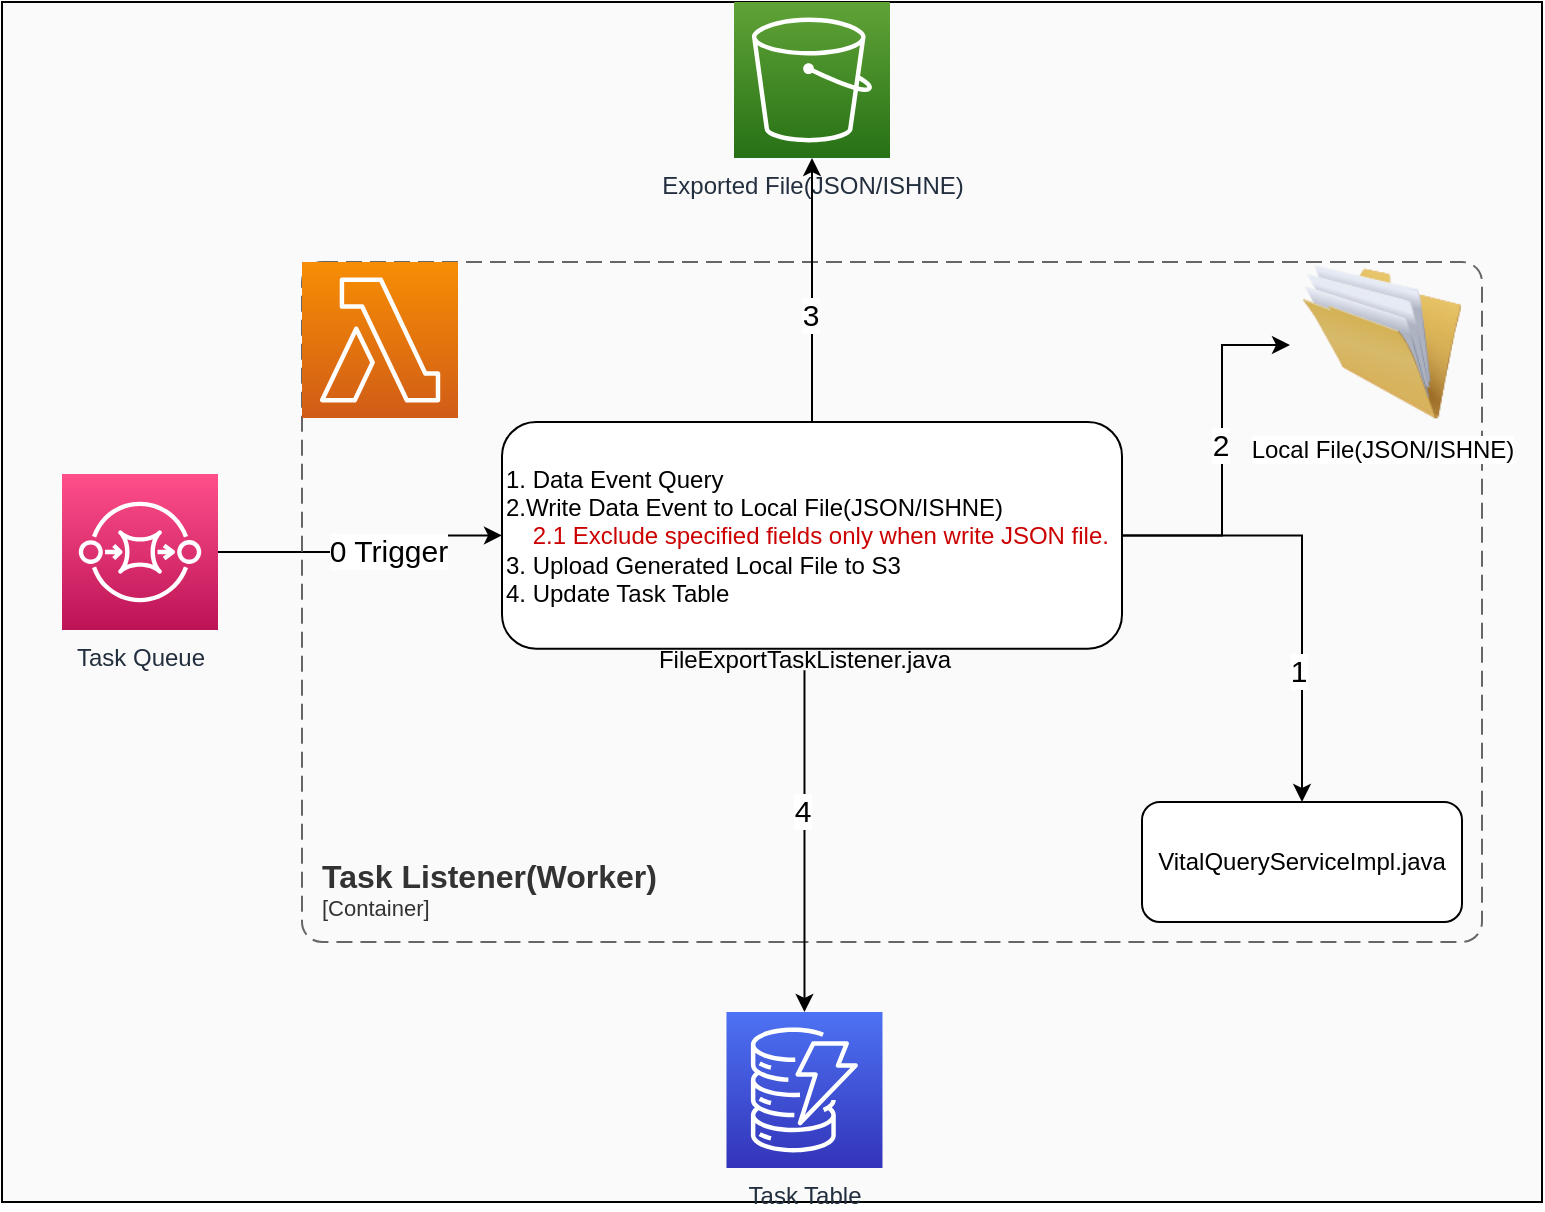 <mxfile version="21.6.6" type="github">
  <diagram name="Page-1" id="t0wirQSe8Ndwz_d9o5BJ">
    <mxGraphModel dx="954" dy="606" grid="1" gridSize="10" guides="1" tooltips="1" connect="1" arrows="1" fold="1" page="1" pageScale="1" pageWidth="827" pageHeight="1169" math="0" shadow="0">
      <root>
        <mxCell id="0" />
        <mxCell id="1" parent="0" />
        <mxCell id="t5gcVrF-W7fBeW5LNrVJ-37" value="" style="rounded=0;whiteSpace=wrap;html=1;fillColor=#FAFAFA;" parent="1" vertex="1">
          <mxGeometry x="20" y="80" width="770" height="600" as="geometry" />
        </mxCell>
        <mxCell id="fkEtAioq37oKQ52HWlk9-8" style="edgeStyle=orthogonalEdgeStyle;rounded=0;orthogonalLoop=1;jettySize=auto;html=1;exitX=1;exitY=0.5;exitDx=0;exitDy=0;exitPerimeter=0;entryX=0;entryY=0.5;entryDx=0;entryDy=0;" parent="1" source="t5gcVrF-W7fBeW5LNrVJ-4" target="LVUbIvGB1ecaTfpnunjM-4" edge="1">
          <mxGeometry relative="1" as="geometry" />
        </mxCell>
        <mxCell id="fkEtAioq37oKQ52HWlk9-10" value="&lt;font style=&quot;font-size: 15px;&quot;&gt;0 Trigger&lt;/font&gt;" style="edgeLabel;html=1;align=center;verticalAlign=middle;resizable=0;points=[];" parent="fkEtAioq37oKQ52HWlk9-8" vertex="1" connectable="0">
          <mxGeometry x="-0.169" y="-4" relative="1" as="geometry">
            <mxPoint x="22" y="-5" as="offset" />
          </mxGeometry>
        </mxCell>
        <mxCell id="t5gcVrF-W7fBeW5LNrVJ-4" value="Task Queue" style="sketch=0;points=[[0,0,0],[0.25,0,0],[0.5,0,0],[0.75,0,0],[1,0,0],[0,1,0],[0.25,1,0],[0.5,1,0],[0.75,1,0],[1,1,0],[0,0.25,0],[0,0.5,0],[0,0.75,0],[1,0.25,0],[1,0.5,0],[1,0.75,0]];outlineConnect=0;fontColor=#232F3E;gradientColor=#FF4F8B;gradientDirection=north;fillColor=#BC1356;strokeColor=#ffffff;dashed=0;verticalLabelPosition=bottom;verticalAlign=top;align=center;html=1;fontSize=12;fontStyle=0;aspect=fixed;shape=mxgraph.aws4.resourceIcon;resIcon=mxgraph.aws4.sqs;" parent="1" vertex="1">
          <mxGeometry x="50" y="316" width="78" height="78" as="geometry" />
        </mxCell>
        <mxCell id="t5gcVrF-W7fBeW5LNrVJ-9" value="Task Table" style="sketch=0;points=[[0,0,0],[0.25,0,0],[0.5,0,0],[0.75,0,0],[1,0,0],[0,1,0],[0.25,1,0],[0.5,1,0],[0.75,1,0],[1,1,0],[0,0.25,0],[0,0.5,0],[0,0.75,0],[1,0.25,0],[1,0.5,0],[1,0.75,0]];outlineConnect=0;fontColor=#232F3E;gradientColor=#4D72F3;gradientDirection=north;fillColor=#3334B9;strokeColor=#ffffff;dashed=0;verticalLabelPosition=bottom;verticalAlign=top;align=center;html=1;fontSize=12;fontStyle=0;aspect=fixed;shape=mxgraph.aws4.resourceIcon;resIcon=mxgraph.aws4.dynamodb;" parent="1" vertex="1">
          <mxGeometry x="382.24" y="585" width="78" height="78" as="geometry" />
        </mxCell>
        <mxCell id="t5gcVrF-W7fBeW5LNrVJ-11" value="Exported File(JSON/ISHNE)" style="sketch=0;points=[[0,0,0],[0.25,0,0],[0.5,0,0],[0.75,0,0],[1,0,0],[0,1,0],[0.25,1,0],[0.5,1,0],[0.75,1,0],[1,1,0],[0,0.25,0],[0,0.5,0],[0,0.75,0],[1,0.25,0],[1,0.5,0],[1,0.75,0]];outlineConnect=0;fontColor=#232F3E;gradientColor=#60A337;gradientDirection=north;fillColor=#277116;strokeColor=#ffffff;dashed=0;verticalLabelPosition=bottom;verticalAlign=top;align=center;html=1;fontSize=12;fontStyle=0;aspect=fixed;shape=mxgraph.aws4.resourceIcon;resIcon=mxgraph.aws4.s3;" parent="1" vertex="1">
          <mxGeometry x="386" y="80" width="78" height="78" as="geometry" />
        </mxCell>
        <object placeholders="1" c4Name="Task Listener(Worker)" c4Type="ContainerScopeBoundary" c4Application="Container" label="&lt;font style=&quot;font-size: 16px&quot;&gt;&lt;b&gt;&lt;div style=&quot;text-align: left&quot;&gt;%c4Name%&lt;/div&gt;&lt;/b&gt;&lt;/font&gt;&lt;div style=&quot;text-align: left&quot;&gt;[%c4Application%]&lt;/div&gt;" id="t5gcVrF-W7fBeW5LNrVJ-5">
          <mxCell style="rounded=1;fontSize=11;whiteSpace=wrap;html=1;dashed=1;arcSize=20;fillColor=none;strokeColor=#666666;fontColor=#333333;labelBackgroundColor=none;align=left;verticalAlign=bottom;labelBorderColor=none;spacingTop=0;spacing=10;dashPattern=8 4;metaEdit=1;rotatable=0;perimeter=rectanglePerimeter;noLabel=0;labelPadding=0;allowArrows=0;connectable=0;expand=0;recursiveResize=0;editable=1;pointerEvents=0;absoluteArcSize=1;points=[[0.25,0,0],[0.5,0,0],[0.75,0,0],[1,0.25,0],[1,0.5,0],[1,0.75,0],[0.75,1,0],[0.5,1,0],[0.25,1,0],[0,0.75,0],[0,0.5,0],[0,0.25,0]];" parent="1" vertex="1">
            <mxGeometry x="170" y="210" width="590" height="340" as="geometry" />
          </mxCell>
        </object>
        <mxCell id="t5gcVrF-W7fBeW5LNrVJ-6" value="" style="sketch=0;points=[[0,0,0],[0.25,0,0],[0.5,0,0],[0.75,0,0],[1,0,0],[0,1,0],[0.25,1,0],[0.5,1,0],[0.75,1,0],[1,1,0],[0,0.25,0],[0,0.5,0],[0,0.75,0],[1,0.25,0],[1,0.5,0],[1,0.75,0]];outlineConnect=0;fontColor=#232F3E;gradientColor=#F78E04;gradientDirection=north;fillColor=#D05C17;strokeColor=#ffffff;dashed=0;verticalLabelPosition=bottom;verticalAlign=top;align=center;html=1;fontSize=12;fontStyle=0;aspect=fixed;shape=mxgraph.aws4.resourceIcon;resIcon=mxgraph.aws4.lambda;container=0;" parent="1" vertex="1">
          <mxGeometry x="170" y="210" width="78" height="78" as="geometry" />
        </mxCell>
        <mxCell id="LVUbIvGB1ecaTfpnunjM-3" value="&lt;pre style=&quot;background-color: rgb(255, 255, 255);&quot;&gt;&lt;font face=&quot;Helvetica&quot; style=&quot;font-size: 12px;&quot;&gt;VitalQueryServiceImpl.java&lt;/font&gt;&lt;/pre&gt;" style="rounded=1;whiteSpace=wrap;html=1;" parent="1" vertex="1">
          <mxGeometry x="590" y="480" width="160" height="60" as="geometry" />
        </mxCell>
        <mxCell id="LVUbIvGB1ecaTfpnunjM-28" value="Local File(JSON/ISHNE)" style="image;html=1;image=img/lib/clip_art/general/Full_Folder_128x128.png" parent="1" vertex="1">
          <mxGeometry x="670" y="210" width="80" height="80" as="geometry" />
        </mxCell>
        <mxCell id="fkEtAioq37oKQ52HWlk9-3" value="" style="group" parent="1" vertex="1" connectable="0">
          <mxGeometry x="270" y="290" width="310" height="130" as="geometry" />
        </mxCell>
        <mxCell id="LVUbIvGB1ecaTfpnunjM-4" value="1. Data Event Query&lt;br&gt;2.Write Data Event to Local File(JSON/ISHNE)&lt;br&gt;&lt;span style=&quot;&quot;&gt;&amp;nbsp;&amp;nbsp;&amp;nbsp;&amp;nbsp;&lt;/span&gt;&lt;font color=&quot;#cc0000&quot;&gt;2.1 Exclude specified fields only when write JSON file.&lt;/font&gt;&lt;br&gt;3. Upload Generated Local File to S3&lt;br&gt;4. Update Task Table" style="rounded=1;whiteSpace=wrap;html=1;align=left;" parent="fkEtAioq37oKQ52HWlk9-3" vertex="1">
          <mxGeometry width="310" height="113.386" as="geometry" />
        </mxCell>
        <mxCell id="LVUbIvGB1ecaTfpnunjM-10" value="FileExportTaskListener.java" style="text;html=1;strokeColor=none;fillColor=none;align=center;verticalAlign=middle;whiteSpace=wrap;rounded=0;" parent="fkEtAioq37oKQ52HWlk9-3" vertex="1">
          <mxGeometry x="68.898" y="113.386" width="164.688" height="10.799" as="geometry" />
        </mxCell>
        <mxCell id="fkEtAioq37oKQ52HWlk9-4" style="edgeStyle=orthogonalEdgeStyle;rounded=0;orthogonalLoop=1;jettySize=auto;html=1;exitX=1;exitY=0.5;exitDx=0;exitDy=0;entryX=0.5;entryY=0;entryDx=0;entryDy=0;" parent="1" source="LVUbIvGB1ecaTfpnunjM-4" target="LVUbIvGB1ecaTfpnunjM-3" edge="1">
          <mxGeometry relative="1" as="geometry" />
        </mxCell>
        <mxCell id="fkEtAioq37oKQ52HWlk9-11" value="&lt;font style=&quot;font-size: 15px;&quot;&gt;1&lt;/font&gt;" style="edgeLabel;html=1;align=center;verticalAlign=middle;resizable=0;points=[];" parent="fkEtAioq37oKQ52HWlk9-4" vertex="1" connectable="0">
          <mxGeometry x="0.049" y="4" relative="1" as="geometry">
            <mxPoint x="-6" y="40" as="offset" />
          </mxGeometry>
        </mxCell>
        <mxCell id="fkEtAioq37oKQ52HWlk9-5" style="edgeStyle=orthogonalEdgeStyle;rounded=0;orthogonalLoop=1;jettySize=auto;html=1;exitX=1;exitY=0.5;exitDx=0;exitDy=0;entryX=-0.075;entryY=0.519;entryDx=0;entryDy=0;entryPerimeter=0;" parent="1" source="LVUbIvGB1ecaTfpnunjM-4" target="LVUbIvGB1ecaTfpnunjM-28" edge="1">
          <mxGeometry relative="1" as="geometry">
            <Array as="points">
              <mxPoint x="630" y="347" />
              <mxPoint x="630" y="252" />
            </Array>
          </mxGeometry>
        </mxCell>
        <mxCell id="yirsbPCByDg2DBjHPRjW-1" value="&lt;font style=&quot;font-size: 15px;&quot;&gt;2&lt;/font&gt;" style="edgeLabel;html=1;align=center;verticalAlign=middle;resizable=0;points=[];" vertex="1" connectable="0" parent="fkEtAioq37oKQ52HWlk9-5">
          <mxGeometry x="0.074" y="1" relative="1" as="geometry">
            <mxPoint as="offset" />
          </mxGeometry>
        </mxCell>
        <mxCell id="fkEtAioq37oKQ52HWlk9-6" style="edgeStyle=orthogonalEdgeStyle;rounded=0;orthogonalLoop=1;jettySize=auto;html=1;exitX=0.5;exitY=1;exitDx=0;exitDy=0;entryX=0.5;entryY=0;entryDx=0;entryDy=0;entryPerimeter=0;" parent="1" source="LVUbIvGB1ecaTfpnunjM-10" target="t5gcVrF-W7fBeW5LNrVJ-9" edge="1">
          <mxGeometry relative="1" as="geometry" />
        </mxCell>
        <mxCell id="fkEtAioq37oKQ52HWlk9-14" value="&lt;font style=&quot;font-size: 15px;&quot;&gt;4&lt;/font&gt;" style="edgeLabel;html=1;align=center;verticalAlign=middle;resizable=0;points=[];" parent="fkEtAioq37oKQ52HWlk9-6" vertex="1" connectable="0">
          <mxGeometry x="-0.171" y="1" relative="1" as="geometry">
            <mxPoint x="-2" y="-1" as="offset" />
          </mxGeometry>
        </mxCell>
        <mxCell id="fkEtAioq37oKQ52HWlk9-7" style="edgeStyle=orthogonalEdgeStyle;rounded=0;orthogonalLoop=1;jettySize=auto;html=1;exitX=0.5;exitY=0;exitDx=0;exitDy=0;entryX=0.5;entryY=1;entryDx=0;entryDy=0;entryPerimeter=0;" parent="1" source="LVUbIvGB1ecaTfpnunjM-4" target="t5gcVrF-W7fBeW5LNrVJ-11" edge="1">
          <mxGeometry relative="1" as="geometry" />
        </mxCell>
        <mxCell id="fkEtAioq37oKQ52HWlk9-13" value="&lt;font style=&quot;font-size: 15px;&quot;&gt;3&lt;/font&gt;" style="edgeLabel;html=1;align=center;verticalAlign=middle;resizable=0;points=[];" parent="fkEtAioq37oKQ52HWlk9-7" vertex="1" connectable="0">
          <mxGeometry x="-0.185" y="-3" relative="1" as="geometry">
            <mxPoint x="-4" as="offset" />
          </mxGeometry>
        </mxCell>
      </root>
    </mxGraphModel>
  </diagram>
</mxfile>
